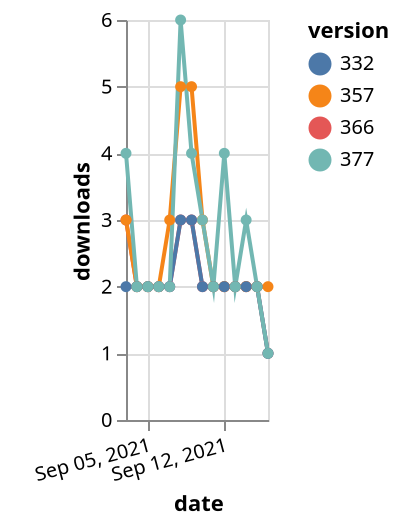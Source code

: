 {"$schema": "https://vega.github.io/schema/vega-lite/v5.json", "description": "A simple bar chart with embedded data.", "data": {"values": [{"date": "2021-09-03", "total": 2361, "delta": 3, "version": "366"}, {"date": "2021-09-04", "total": 2363, "delta": 2, "version": "366"}, {"date": "2021-09-05", "total": 2365, "delta": 2, "version": "366"}, {"date": "2021-09-06", "total": 2367, "delta": 2, "version": "366"}, {"date": "2021-09-07", "total": 2369, "delta": 2, "version": "366"}, {"date": "2021-09-08", "total": 2372, "delta": 3, "version": "366"}, {"date": "2021-09-09", "total": 2375, "delta": 3, "version": "366"}, {"date": "2021-09-10", "total": 2377, "delta": 2, "version": "366"}, {"date": "2021-09-11", "total": 2379, "delta": 2, "version": "366"}, {"date": "2021-09-12", "total": 2381, "delta": 2, "version": "366"}, {"date": "2021-09-13", "total": 2383, "delta": 2, "version": "366"}, {"date": "2021-09-14", "total": 2385, "delta": 2, "version": "366"}, {"date": "2021-09-15", "total": 2387, "delta": 2, "version": "366"}, {"date": "2021-09-16", "total": 2388, "delta": 1, "version": "366"}, {"date": "2021-09-03", "total": 2979, "delta": 3, "version": "357"}, {"date": "2021-09-04", "total": 2981, "delta": 2, "version": "357"}, {"date": "2021-09-05", "total": 2983, "delta": 2, "version": "357"}, {"date": "2021-09-06", "total": 2985, "delta": 2, "version": "357"}, {"date": "2021-09-07", "total": 2988, "delta": 3, "version": "357"}, {"date": "2021-09-08", "total": 2993, "delta": 5, "version": "357"}, {"date": "2021-09-09", "total": 2998, "delta": 5, "version": "357"}, {"date": "2021-09-10", "total": 3001, "delta": 3, "version": "357"}, {"date": "2021-09-11", "total": 3003, "delta": 2, "version": "357"}, {"date": "2021-09-12", "total": 3005, "delta": 2, "version": "357"}, {"date": "2021-09-13", "total": 3007, "delta": 2, "version": "357"}, {"date": "2021-09-14", "total": 3009, "delta": 2, "version": "357"}, {"date": "2021-09-15", "total": 3011, "delta": 2, "version": "357"}, {"date": "2021-09-16", "total": 3013, "delta": 2, "version": "357"}, {"date": "2021-09-03", "total": 2795, "delta": 2, "version": "332"}, {"date": "2021-09-04", "total": 2797, "delta": 2, "version": "332"}, {"date": "2021-09-05", "total": 2799, "delta": 2, "version": "332"}, {"date": "2021-09-06", "total": 2801, "delta": 2, "version": "332"}, {"date": "2021-09-07", "total": 2803, "delta": 2, "version": "332"}, {"date": "2021-09-08", "total": 2806, "delta": 3, "version": "332"}, {"date": "2021-09-09", "total": 2809, "delta": 3, "version": "332"}, {"date": "2021-09-10", "total": 2811, "delta": 2, "version": "332"}, {"date": "2021-09-11", "total": 2813, "delta": 2, "version": "332"}, {"date": "2021-09-12", "total": 2815, "delta": 2, "version": "332"}, {"date": "2021-09-13", "total": 2817, "delta": 2, "version": "332"}, {"date": "2021-09-14", "total": 2819, "delta": 2, "version": "332"}, {"date": "2021-09-15", "total": 2821, "delta": 2, "version": "332"}, {"date": "2021-09-16", "total": 2822, "delta": 1, "version": "332"}, {"date": "2021-09-03", "total": 2179, "delta": 4, "version": "377"}, {"date": "2021-09-04", "total": 2181, "delta": 2, "version": "377"}, {"date": "2021-09-05", "total": 2183, "delta": 2, "version": "377"}, {"date": "2021-09-06", "total": 2185, "delta": 2, "version": "377"}, {"date": "2021-09-07", "total": 2187, "delta": 2, "version": "377"}, {"date": "2021-09-08", "total": 2193, "delta": 6, "version": "377"}, {"date": "2021-09-09", "total": 2197, "delta": 4, "version": "377"}, {"date": "2021-09-10", "total": 2200, "delta": 3, "version": "377"}, {"date": "2021-09-11", "total": 2202, "delta": 2, "version": "377"}, {"date": "2021-09-12", "total": 2206, "delta": 4, "version": "377"}, {"date": "2021-09-13", "total": 2208, "delta": 2, "version": "377"}, {"date": "2021-09-14", "total": 2211, "delta": 3, "version": "377"}, {"date": "2021-09-15", "total": 2213, "delta": 2, "version": "377"}, {"date": "2021-09-16", "total": 2214, "delta": 1, "version": "377"}]}, "width": "container", "mark": {"type": "line", "point": {"filled": true}}, "encoding": {"x": {"field": "date", "type": "temporal", "timeUnit": "yearmonthdate", "title": "date", "axis": {"labelAngle": -15}}, "y": {"field": "delta", "type": "quantitative", "title": "downloads"}, "color": {"field": "version", "type": "nominal"}, "tooltip": {"field": "delta"}}}